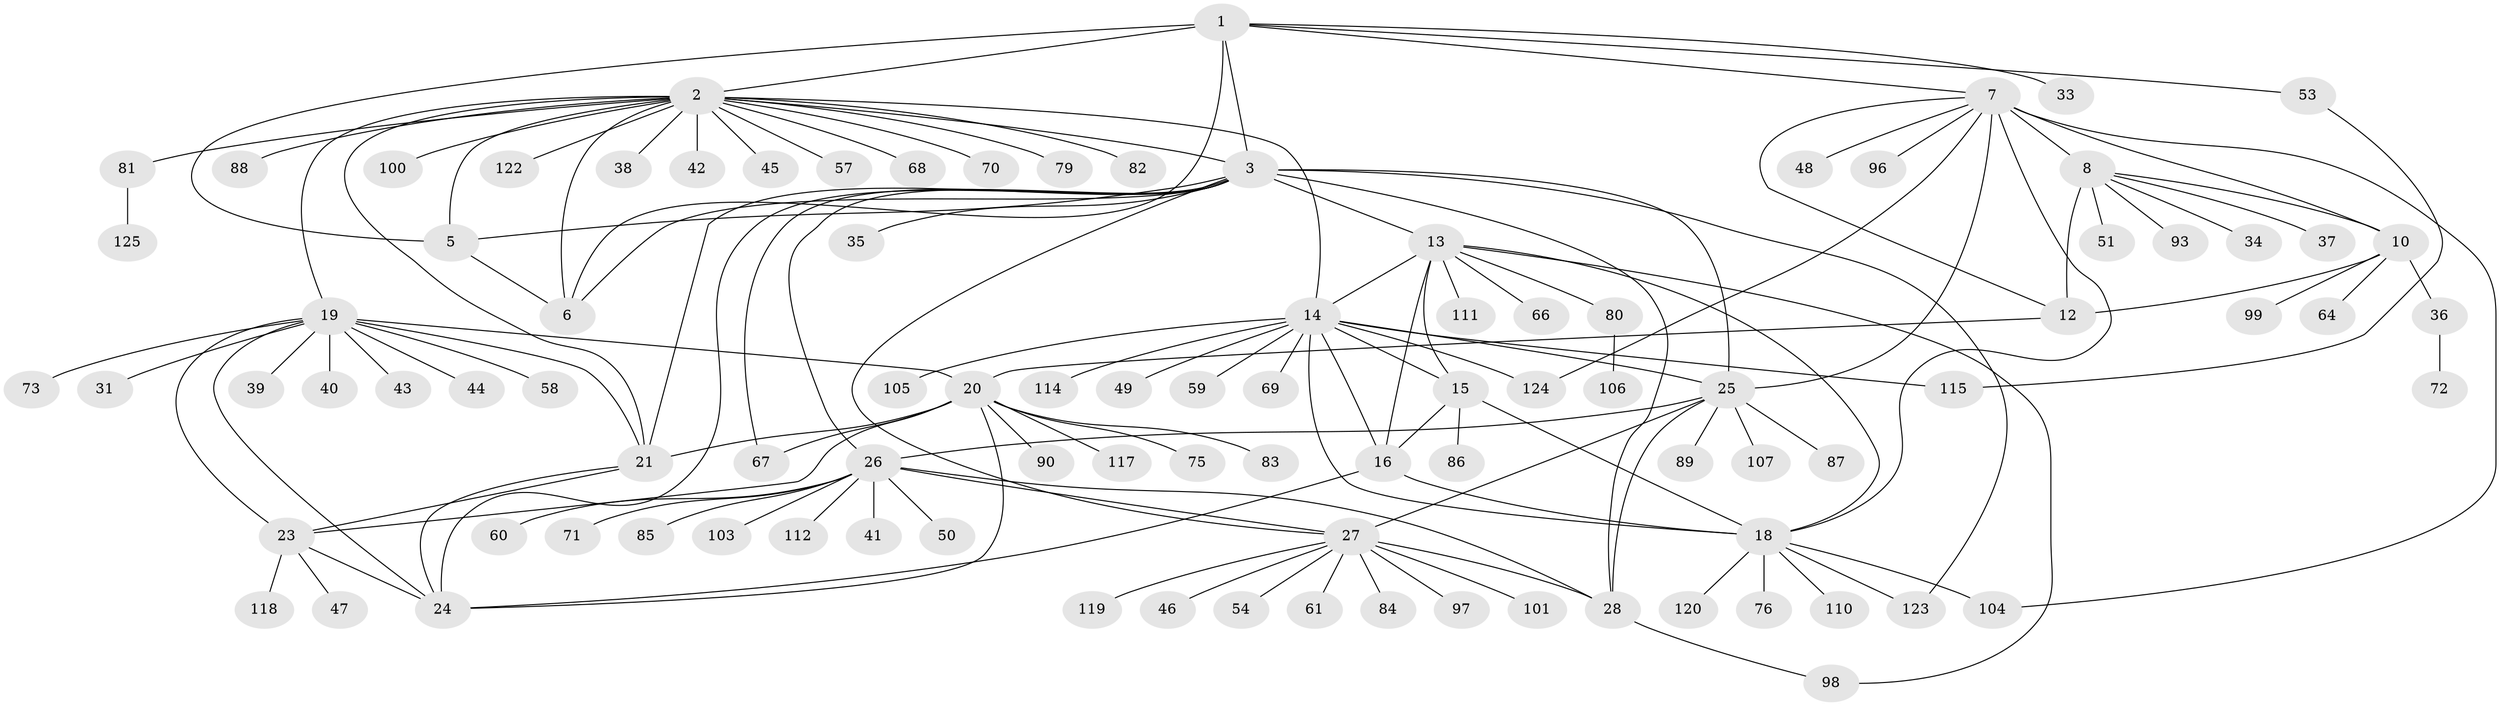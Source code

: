 // Generated by graph-tools (version 1.1) at 2025/52/02/27/25 19:52:21]
// undirected, 98 vertices, 139 edges
graph export_dot {
graph [start="1"]
  node [color=gray90,style=filled];
  1;
  2 [super="+4"];
  3 [super="+29"];
  5 [super="+116"];
  6;
  7 [super="+9"];
  8 [super="+11"];
  10 [super="+65"];
  12;
  13 [super="+55"];
  14 [super="+17"];
  15 [super="+95"];
  16 [super="+78"];
  18 [super="+62"];
  19 [super="+56"];
  20 [super="+22"];
  21 [super="+109"];
  23 [super="+77"];
  24;
  25 [super="+30"];
  26 [super="+32"];
  27 [super="+113"];
  28;
  31;
  33;
  34;
  35;
  36 [super="+108"];
  37;
  38;
  39 [super="+94"];
  40;
  41;
  42;
  43;
  44;
  45;
  46;
  47;
  48;
  49 [super="+52"];
  50;
  51;
  53 [super="+63"];
  54;
  57;
  58;
  59;
  60;
  61;
  64;
  66;
  67;
  68;
  69;
  70;
  71 [super="+74"];
  72;
  73 [super="+102"];
  75;
  76;
  79;
  80;
  81 [super="+92"];
  82 [super="+126"];
  83;
  84;
  85 [super="+91"];
  86;
  87;
  88;
  89 [super="+121"];
  90;
  93;
  96;
  97;
  98;
  99;
  100;
  101;
  103;
  104;
  105;
  106;
  107;
  110;
  111;
  112;
  114;
  115;
  117;
  118;
  119;
  120;
  122;
  123;
  124;
  125;
  1 -- 2 [weight=2];
  1 -- 3;
  1 -- 5;
  1 -- 6;
  1 -- 33;
  1 -- 53;
  1 -- 7;
  2 -- 3 [weight=2];
  2 -- 5 [weight=2];
  2 -- 6 [weight=2];
  2 -- 42;
  2 -- 57;
  2 -- 70;
  2 -- 79;
  2 -- 82;
  2 -- 122;
  2 -- 68;
  2 -- 38;
  2 -- 100;
  2 -- 45;
  2 -- 81;
  2 -- 88;
  2 -- 14;
  2 -- 21;
  2 -- 19;
  3 -- 5;
  3 -- 6;
  3 -- 24;
  3 -- 67;
  3 -- 35;
  3 -- 123;
  3 -- 21;
  3 -- 25 [weight=2];
  3 -- 26;
  3 -- 27;
  3 -- 28;
  3 -- 13;
  5 -- 6;
  7 -- 8 [weight=4];
  7 -- 10 [weight=2];
  7 -- 12 [weight=2];
  7 -- 18;
  7 -- 25;
  7 -- 96;
  7 -- 104;
  7 -- 48;
  7 -- 124;
  8 -- 10 [weight=2];
  8 -- 12 [weight=2];
  8 -- 51;
  8 -- 93;
  8 -- 34;
  8 -- 37;
  10 -- 12;
  10 -- 36;
  10 -- 64;
  10 -- 99;
  12 -- 20;
  13 -- 14 [weight=2];
  13 -- 15;
  13 -- 16;
  13 -- 18;
  13 -- 66;
  13 -- 80;
  13 -- 111;
  13 -- 98;
  14 -- 15 [weight=2];
  14 -- 16 [weight=2];
  14 -- 18 [weight=2];
  14 -- 49;
  14 -- 59;
  14 -- 69;
  14 -- 105;
  14 -- 115;
  14 -- 114;
  14 -- 25;
  14 -- 124;
  15 -- 16;
  15 -- 18;
  15 -- 86;
  16 -- 18;
  16 -- 24;
  18 -- 76;
  18 -- 110;
  18 -- 120;
  18 -- 104;
  18 -- 123;
  19 -- 20 [weight=2];
  19 -- 21;
  19 -- 23;
  19 -- 24;
  19 -- 31;
  19 -- 39;
  19 -- 40;
  19 -- 43;
  19 -- 44;
  19 -- 58;
  19 -- 73;
  20 -- 21 [weight=2];
  20 -- 23 [weight=2];
  20 -- 24 [weight=2];
  20 -- 67;
  20 -- 75;
  20 -- 83;
  20 -- 117;
  20 -- 90;
  21 -- 23;
  21 -- 24;
  23 -- 24;
  23 -- 47;
  23 -- 118;
  25 -- 26 [weight=2];
  25 -- 27 [weight=2];
  25 -- 28 [weight=2];
  25 -- 87;
  25 -- 89;
  25 -- 107;
  26 -- 27;
  26 -- 28;
  26 -- 41;
  26 -- 50;
  26 -- 60;
  26 -- 71;
  26 -- 85;
  26 -- 103;
  26 -- 112;
  27 -- 28;
  27 -- 46;
  27 -- 54;
  27 -- 61;
  27 -- 84;
  27 -- 97;
  27 -- 101;
  27 -- 119;
  28 -- 98;
  36 -- 72;
  53 -- 115;
  80 -- 106;
  81 -- 125;
}
